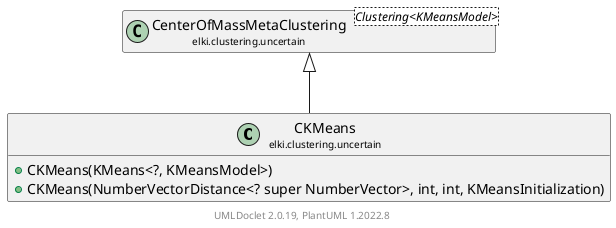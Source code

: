 @startuml
    remove .*\.(Instance|Par|Parameterizer|Factory)$
    set namespaceSeparator none
    hide empty fields
    hide empty methods

    class "<size:14>CKMeans\n<size:10>elki.clustering.uncertain" as elki.clustering.uncertain.CKMeans [[CKMeans.html]] {
        +CKMeans(KMeans<?, KMeansModel>)
        +CKMeans(NumberVectorDistance<? super NumberVector>, int, int, KMeansInitialization)
    }

    class "<size:14>CenterOfMassMetaClustering\n<size:10>elki.clustering.uncertain" as elki.clustering.uncertain.CenterOfMassMetaClustering<Clustering<KMeansModel>> [[CenterOfMassMetaClustering.html]]
    class "<size:14>CKMeans.Par\n<size:10>elki.clustering.uncertain" as elki.clustering.uncertain.CKMeans.Par [[CKMeans.Par.html]]

    elki.clustering.uncertain.CenterOfMassMetaClustering <|-- elki.clustering.uncertain.CKMeans
    elki.clustering.uncertain.CKMeans +-- elki.clustering.uncertain.CKMeans.Par

    center footer UMLDoclet 2.0.19, PlantUML 1.2022.8
@enduml
